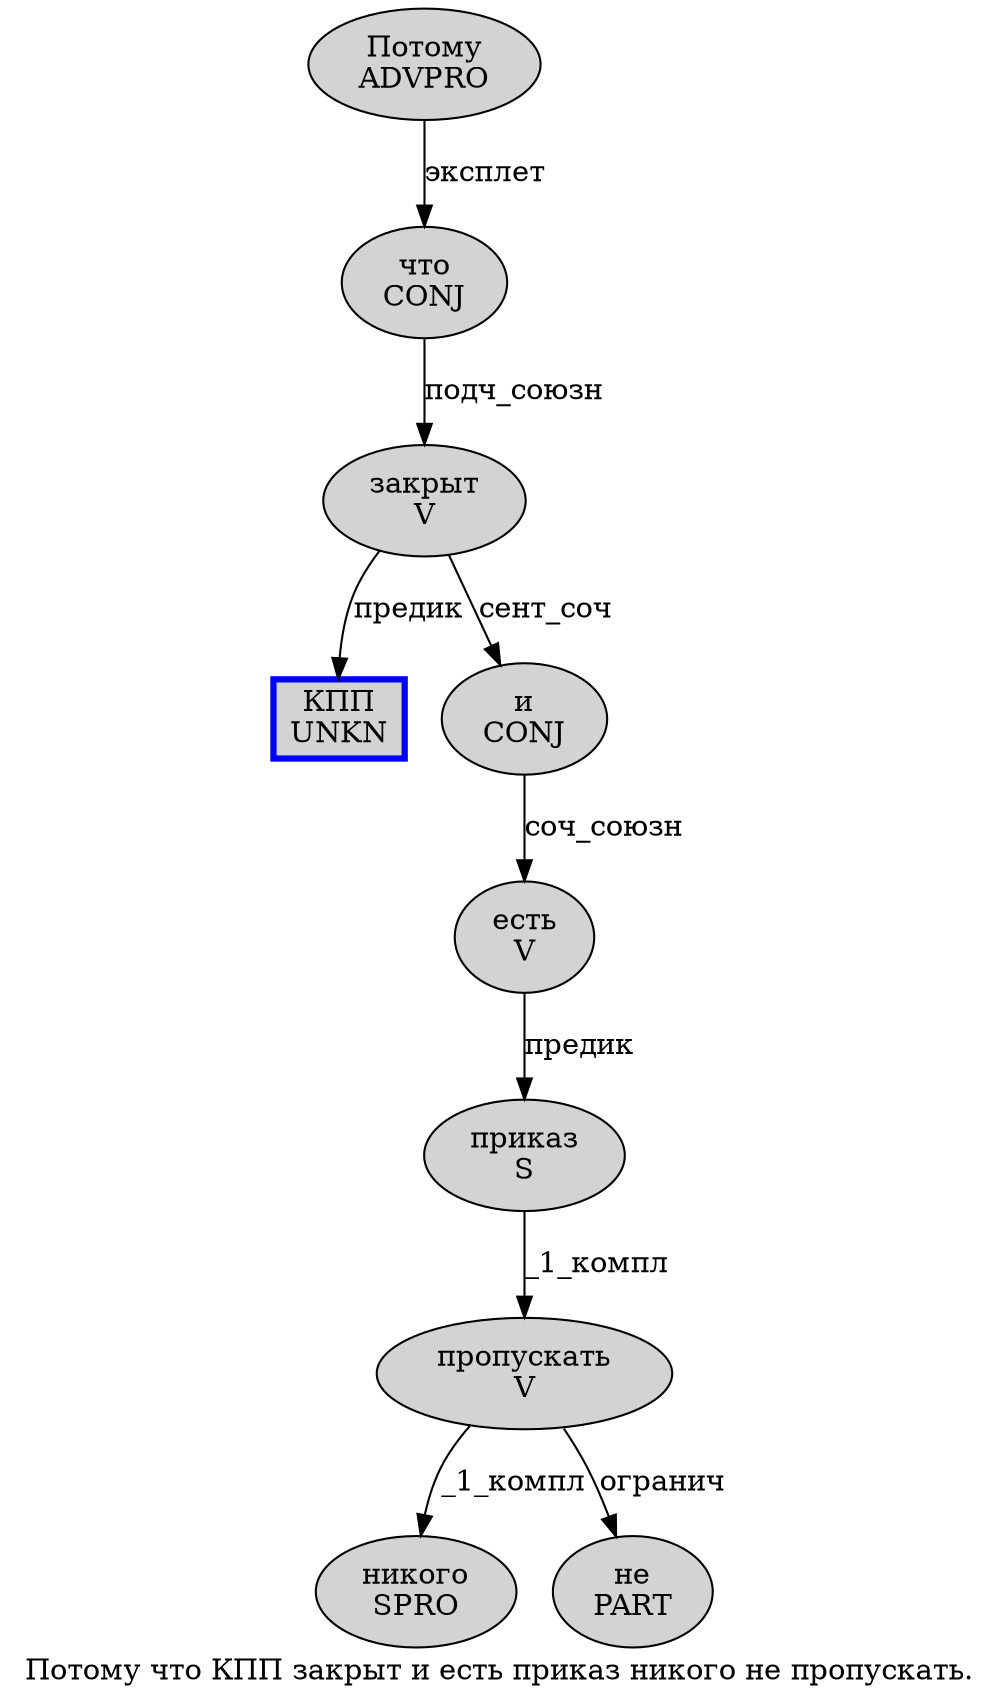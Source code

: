 digraph SENTENCE_825 {
	graph [label="Потому что КПП закрыт и есть приказ никого не пропускать."]
	node [style=filled]
		0 [label="Потому
ADVPRO" color="" fillcolor=lightgray penwidth=1 shape=ellipse]
		1 [label="что
CONJ" color="" fillcolor=lightgray penwidth=1 shape=ellipse]
		2 [label="КПП
UNKN" color=blue fillcolor=lightgray penwidth=3 shape=box]
		3 [label="закрыт
V" color="" fillcolor=lightgray penwidth=1 shape=ellipse]
		4 [label="и
CONJ" color="" fillcolor=lightgray penwidth=1 shape=ellipse]
		5 [label="есть
V" color="" fillcolor=lightgray penwidth=1 shape=ellipse]
		6 [label="приказ
S" color="" fillcolor=lightgray penwidth=1 shape=ellipse]
		7 [label="никого
SPRO" color="" fillcolor=lightgray penwidth=1 shape=ellipse]
		8 [label="не
PART" color="" fillcolor=lightgray penwidth=1 shape=ellipse]
		9 [label="пропускать
V" color="" fillcolor=lightgray penwidth=1 shape=ellipse]
			6 -> 9 [label="_1_компл"]
			1 -> 3 [label="подч_союзн"]
			0 -> 1 [label="эксплет"]
			3 -> 2 [label="предик"]
			3 -> 4 [label="сент_соч"]
			4 -> 5 [label="соч_союзн"]
			9 -> 7 [label="_1_компл"]
			9 -> 8 [label="огранич"]
			5 -> 6 [label="предик"]
}
